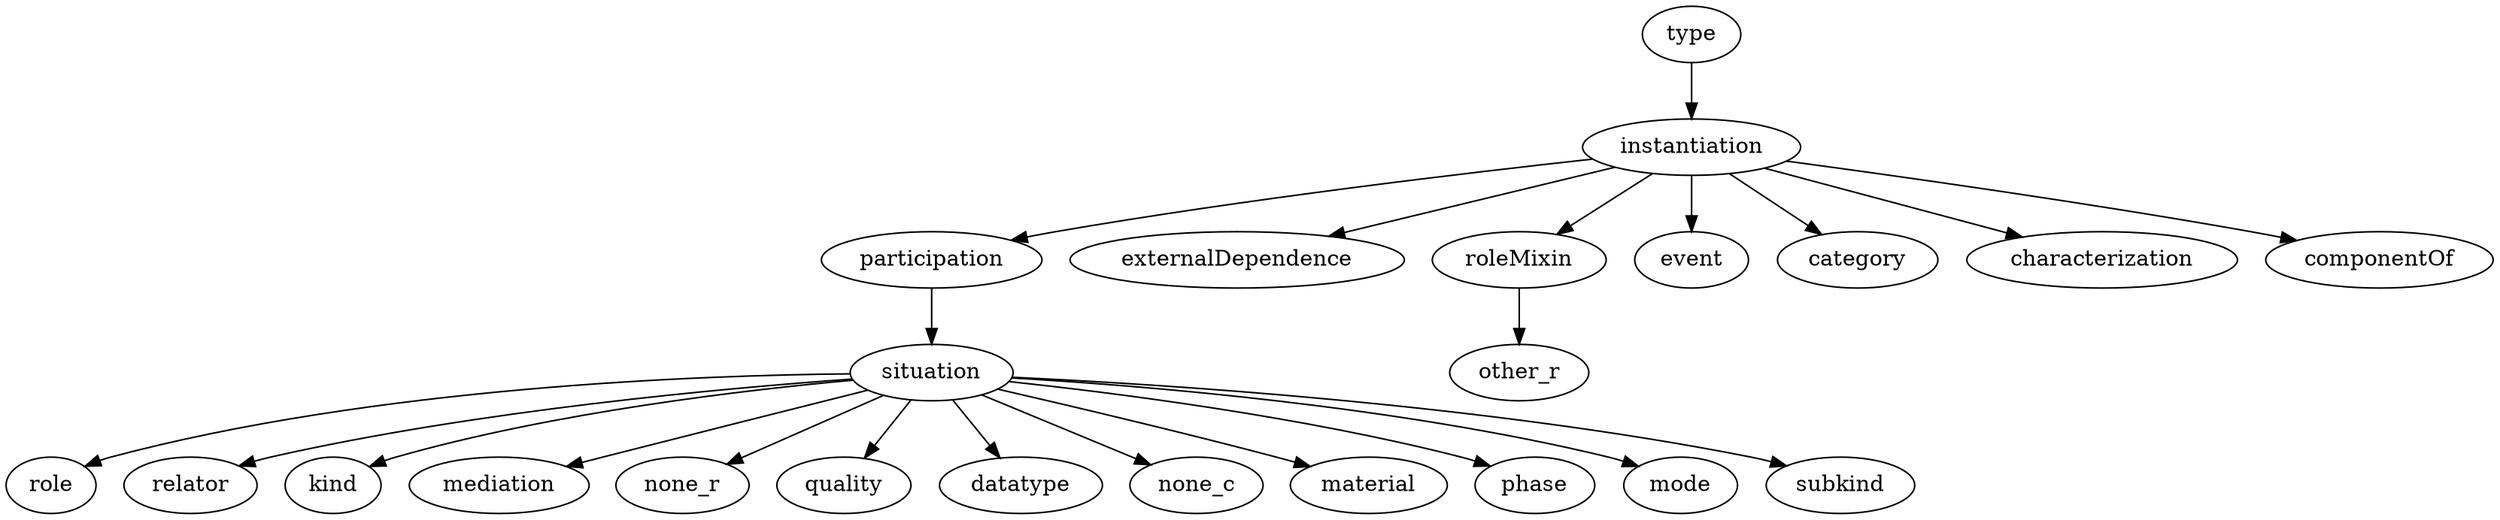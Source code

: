strict digraph  {
type;
instantiation;
participation;
externalDependence;
roleMixin;
event;
category;
characterization;
componentOf;
situation;
role;
relator;
kind;
mediation;
none_r;
quality;
datatype;
none_c;
material;
phase;
mode;
subkind;
other_r;
type -> instantiation;
instantiation -> participation;
instantiation -> externalDependence;
instantiation -> roleMixin;
instantiation -> event;
instantiation -> category;
instantiation -> characterization;
instantiation -> componentOf;
participation -> situation;
roleMixin -> other_r;
situation -> role;
situation -> relator;
situation -> kind;
situation -> mediation;
situation -> none_r;
situation -> quality;
situation -> datatype;
situation -> none_c;
situation -> material;
situation -> phase;
situation -> mode;
situation -> subkind;
}
